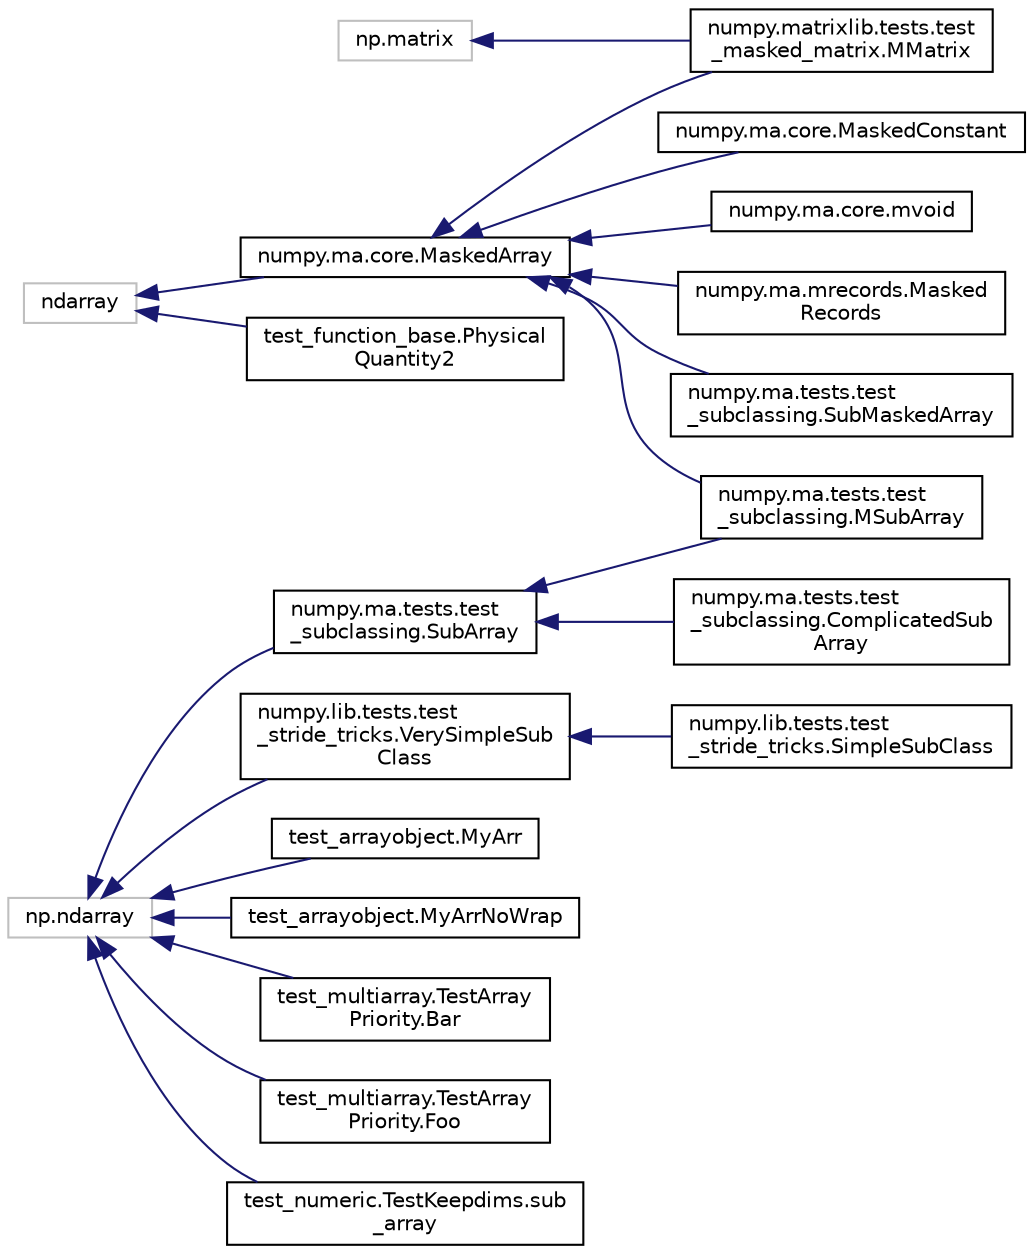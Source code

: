 digraph "Graphical Class Hierarchy"
{
 // LATEX_PDF_SIZE
  edge [fontname="Helvetica",fontsize="10",labelfontname="Helvetica",labelfontsize="10"];
  node [fontname="Helvetica",fontsize="10",shape=record];
  rankdir="LR";
  Node7544 [label="np.matrix",height=0.2,width=0.4,color="grey75", fillcolor="white", style="filled",tooltip=" "];
  Node7544 -> Node0 [dir="back",color="midnightblue",fontsize="10",style="solid",fontname="Helvetica"];
  Node0 [label="numpy.matrixlib.tests.test\l_masked_matrix.MMatrix",height=0.2,width=0.4,color="black", fillcolor="white", style="filled",URL="$classnumpy_1_1matrixlib_1_1tests_1_1test__masked__matrix_1_1MMatrix.html",tooltip=" "];
  Node9581 [label="np.ndarray",height=0.2,width=0.4,color="grey75", fillcolor="white", style="filled",tooltip=" "];
  Node9581 -> Node9582 [dir="back",color="midnightblue",fontsize="10",style="solid",fontname="Helvetica"];
  Node9582 [label="numpy.lib.tests.test\l_stride_tricks.VerySimpleSub\lClass",height=0.2,width=0.4,color="black", fillcolor="white", style="filled",URL="$classnumpy_1_1lib_1_1tests_1_1test__stride__tricks_1_1VerySimpleSubClass.html",tooltip=" "];
  Node9582 -> Node9583 [dir="back",color="midnightblue",fontsize="10",style="solid",fontname="Helvetica"];
  Node9583 [label="numpy.lib.tests.test\l_stride_tricks.SimpleSubClass",height=0.2,width=0.4,color="black", fillcolor="white", style="filled",URL="$classnumpy_1_1lib_1_1tests_1_1test__stride__tricks_1_1SimpleSubClass.html",tooltip=" "];
  Node9581 -> Node9584 [dir="back",color="midnightblue",fontsize="10",style="solid",fontname="Helvetica"];
  Node9584 [label="numpy.ma.tests.test\l_subclassing.SubArray",height=0.2,width=0.4,color="black", fillcolor="white", style="filled",URL="$classnumpy_1_1ma_1_1tests_1_1test__subclassing_1_1SubArray.html",tooltip=" "];
  Node9584 -> Node9585 [dir="back",color="midnightblue",fontsize="10",style="solid",fontname="Helvetica"];
  Node9585 [label="numpy.ma.tests.test\l_subclassing.ComplicatedSub\lArray",height=0.2,width=0.4,color="black", fillcolor="white", style="filled",URL="$classnumpy_1_1ma_1_1tests_1_1test__subclassing_1_1ComplicatedSubArray.html",tooltip=" "];
  Node9584 -> Node9586 [dir="back",color="midnightblue",fontsize="10",style="solid",fontname="Helvetica"];
  Node9586 [label="numpy.ma.tests.test\l_subclassing.MSubArray",height=0.2,width=0.4,color="black", fillcolor="white", style="filled",URL="$classnumpy_1_1ma_1_1tests_1_1test__subclassing_1_1MSubArray.html",tooltip=" "];
  Node9581 -> Node9587 [dir="back",color="midnightblue",fontsize="10",style="solid",fontname="Helvetica"];
  Node9587 [label="test_arrayobject.MyArr",height=0.2,width=0.4,color="black", fillcolor="white", style="filled",URL="$classtest__arrayobject_1_1MyArr.html",tooltip=" "];
  Node9581 -> Node9588 [dir="back",color="midnightblue",fontsize="10",style="solid",fontname="Helvetica"];
  Node9588 [label="test_arrayobject.MyArrNoWrap",height=0.2,width=0.4,color="black", fillcolor="white", style="filled",URL="$classtest__arrayobject_1_1MyArrNoWrap.html",tooltip=" "];
  Node9581 -> Node9589 [dir="back",color="midnightblue",fontsize="10",style="solid",fontname="Helvetica"];
  Node9589 [label="test_multiarray.TestArray\lPriority.Bar",height=0.2,width=0.4,color="black", fillcolor="white", style="filled",URL="$classtest__multiarray_1_1TestArrayPriority_1_1Bar.html",tooltip=" "];
  Node9581 -> Node9590 [dir="back",color="midnightblue",fontsize="10",style="solid",fontname="Helvetica"];
  Node9590 [label="test_multiarray.TestArray\lPriority.Foo",height=0.2,width=0.4,color="black", fillcolor="white", style="filled",URL="$classtest__multiarray_1_1TestArrayPriority_1_1Foo.html",tooltip=" "];
  Node9581 -> Node9591 [dir="back",color="midnightblue",fontsize="10",style="solid",fontname="Helvetica"];
  Node9591 [label="test_numeric.TestKeepdims.sub\l_array",height=0.2,width=0.4,color="black", fillcolor="white", style="filled",URL="$classtest__numeric_1_1TestKeepdims_1_1sub__array.html",tooltip=" "];
  Node16485 [label="ndarray",height=0.2,width=0.4,color="grey75", fillcolor="white", style="filled",tooltip=" "];
  Node16485 -> Node16486 [dir="back",color="midnightblue",fontsize="10",style="solid",fontname="Helvetica"];
  Node16486 [label="numpy.ma.core.MaskedArray",height=0.2,width=0.4,color="black", fillcolor="white", style="filled",URL="$classnumpy_1_1ma_1_1core_1_1MaskedArray.html",tooltip=" "];
  Node16486 -> Node16487 [dir="back",color="midnightblue",fontsize="10",style="solid",fontname="Helvetica"];
  Node16487 [label="numpy.ma.core.MaskedConstant",height=0.2,width=0.4,color="black", fillcolor="white", style="filled",URL="$classnumpy_1_1ma_1_1core_1_1MaskedConstant.html",tooltip=" "];
  Node16486 -> Node16488 [dir="back",color="midnightblue",fontsize="10",style="solid",fontname="Helvetica"];
  Node16488 [label="numpy.ma.core.mvoid",height=0.2,width=0.4,color="black", fillcolor="white", style="filled",URL="$classnumpy_1_1ma_1_1core_1_1mvoid.html",tooltip=" "];
  Node16486 -> Node16489 [dir="back",color="midnightblue",fontsize="10",style="solid",fontname="Helvetica"];
  Node16489 [label="numpy.ma.mrecords.Masked\lRecords",height=0.2,width=0.4,color="black", fillcolor="white", style="filled",URL="$classnumpy_1_1ma_1_1mrecords_1_1MaskedRecords.html",tooltip=" "];
  Node16486 -> Node9586 [dir="back",color="midnightblue",fontsize="10",style="solid",fontname="Helvetica"];
  Node16486 -> Node16490 [dir="back",color="midnightblue",fontsize="10",style="solid",fontname="Helvetica"];
  Node16490 [label="numpy.ma.tests.test\l_subclassing.SubMaskedArray",height=0.2,width=0.4,color="black", fillcolor="white", style="filled",URL="$classnumpy_1_1ma_1_1tests_1_1test__subclassing_1_1SubMaskedArray.html",tooltip=" "];
  Node16486 -> Node0 [dir="back",color="midnightblue",fontsize="10",style="solid",fontname="Helvetica"];
  Node16485 -> Node16491 [dir="back",color="midnightblue",fontsize="10",style="solid",fontname="Helvetica"];
  Node16491 [label="test_function_base.Physical\lQuantity2",height=0.2,width=0.4,color="black", fillcolor="white", style="filled",URL="$classtest__function__base_1_1PhysicalQuantity2.html",tooltip=" "];
}
